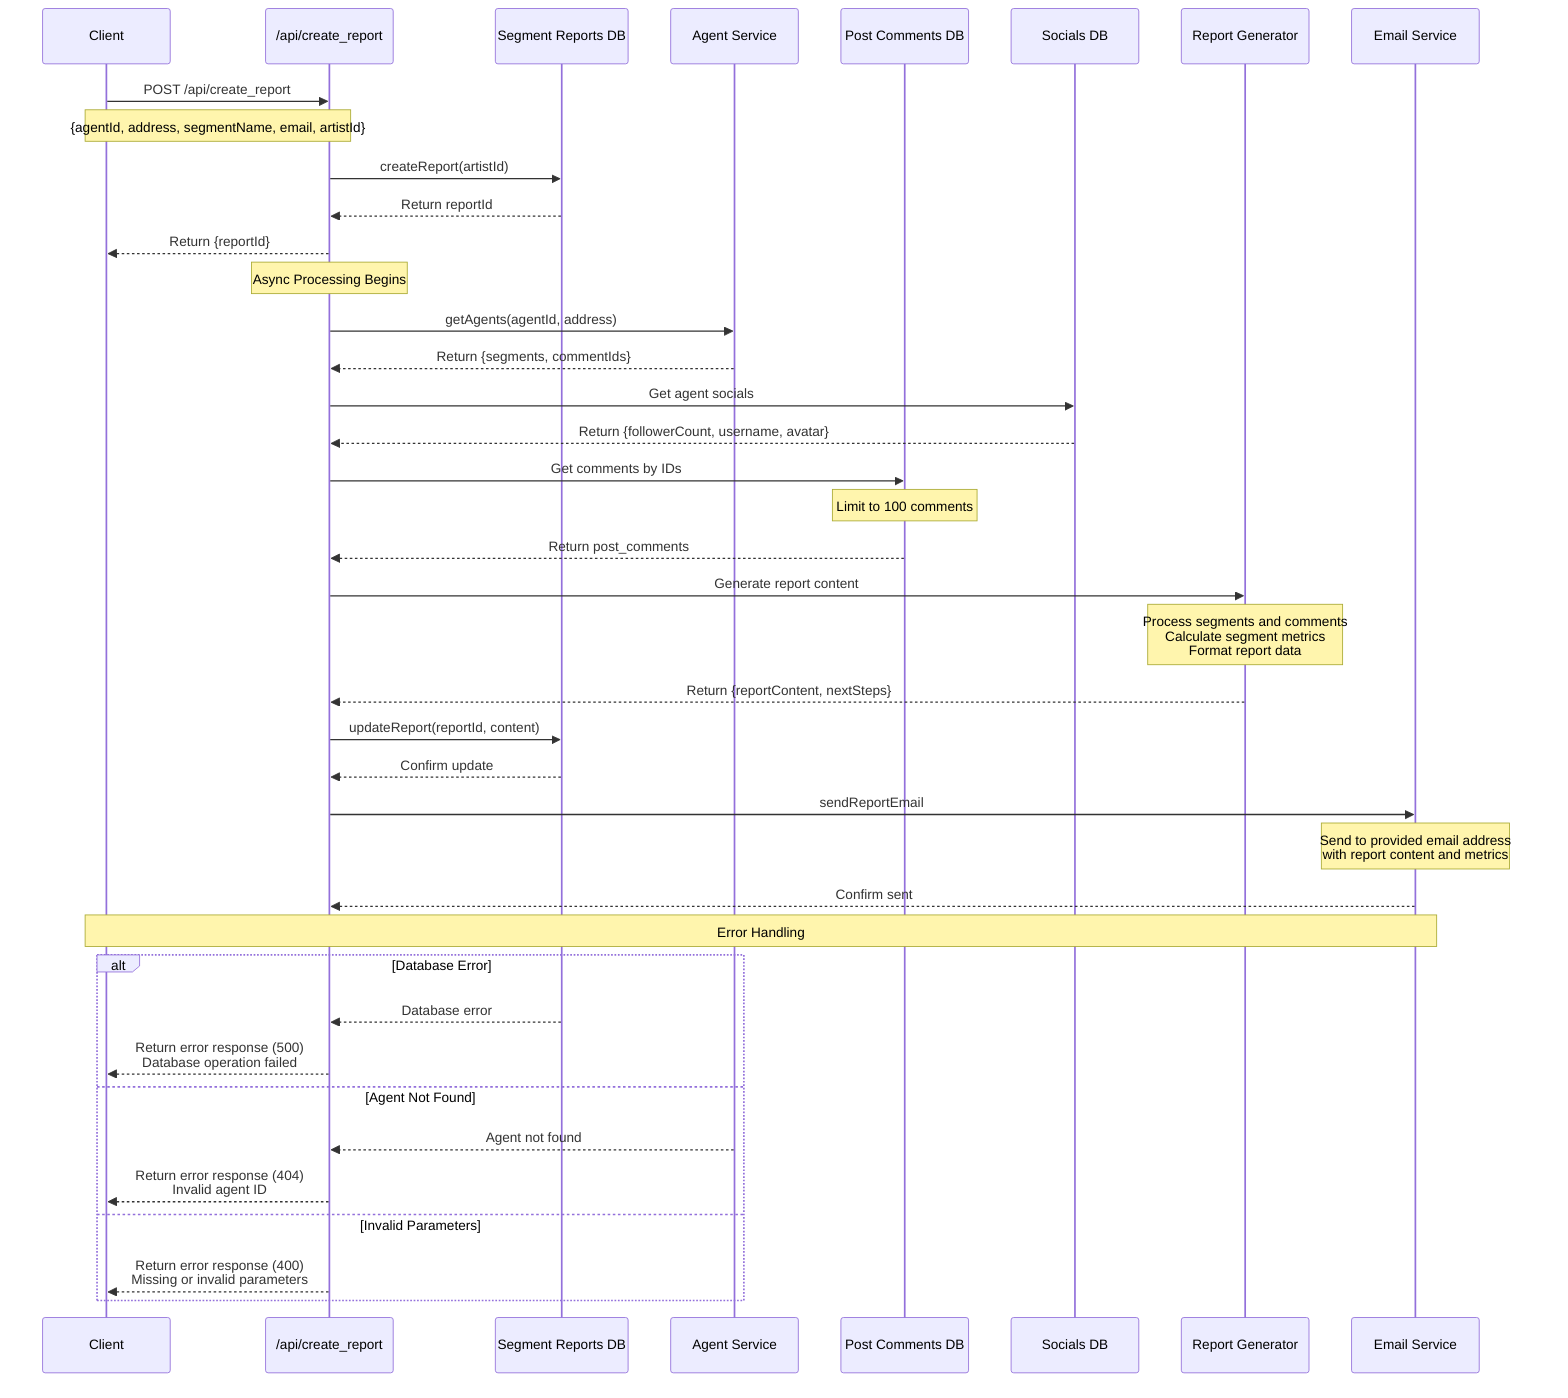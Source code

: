 sequenceDiagram
    participant Client
    participant API as /api/create_report
    participant ReportDB as Segment Reports DB
    participant AgentSvc as Agent Service
    participant CommentDB as Post Comments DB
    participant SocialDB as Socials DB
    participant Report as Report Generator
    participant Email as Email Service

    Client->>API: POST /api/create_report
    Note over Client,API: {agentId, address, segmentName, email, artistId}

    API->>ReportDB: createReport(artistId)
    ReportDB-->>API: Return reportId
    API-->>Client: Return {reportId}

    Note over API: Async Processing Begins

    API->>AgentSvc: getAgents(agentId, address)
    AgentSvc-->>API: Return {segments, commentIds}

    API->>SocialDB: Get agent socials
    SocialDB-->>API: Return {followerCount, username, avatar}

    API->>CommentDB: Get comments by IDs
    Note over CommentDB: Limit to 100 comments
    CommentDB-->>API: Return post_comments

    API->>Report: Generate report content
    Note over Report: Process segments and comments<br/>Calculate segment metrics<br/>Format report data
    Report-->>API: Return {reportContent, nextSteps}

    API->>ReportDB: updateReport(reportId, content)
    ReportDB-->>API: Confirm update

    API->>Email: sendReportEmail
    Note over Email: Send to provided email address<br/>with report content and metrics
    Email-->>API: Confirm sent

    Note over Client,Email: Error Handling
    alt Database Error
        ReportDB-->>API: Database error
        API-->>Client: Return error response (500)<br/>Database operation failed
    else Agent Not Found
        AgentSvc-->>API: Agent not found
        API-->>Client: Return error response (404)<br/>Invalid agent ID
    else Invalid Parameters
        API-->>Client: Return error response (400)<br/>Missing or invalid parameters
    end